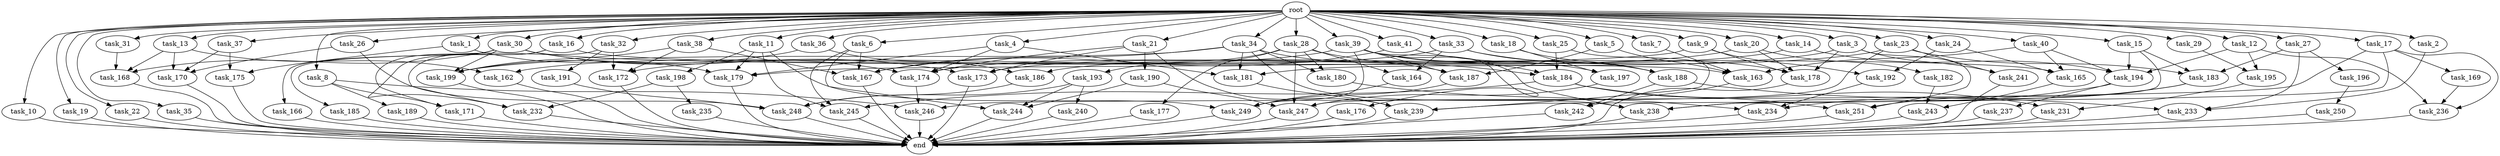 digraph G {
  root [size="0.000000"];
  task_1 [size="1.024000"];
  task_2 [size="1.024000"];
  task_3 [size="1.024000"];
  task_4 [size="1.024000"];
  task_5 [size="1.024000"];
  task_6 [size="1.024000"];
  task_7 [size="1.024000"];
  task_8 [size="1.024000"];
  task_9 [size="1.024000"];
  task_10 [size="1.024000"];
  task_11 [size="1.024000"];
  task_12 [size="1.024000"];
  task_13 [size="1.024000"];
  task_14 [size="1.024000"];
  task_15 [size="1.024000"];
  task_16 [size="1.024000"];
  task_17 [size="1.024000"];
  task_18 [size="1.024000"];
  task_19 [size="1.024000"];
  task_20 [size="1.024000"];
  task_21 [size="1.024000"];
  task_22 [size="1.024000"];
  task_23 [size="1.024000"];
  task_24 [size="1.024000"];
  task_25 [size="1.024000"];
  task_26 [size="1.024000"];
  task_27 [size="1.024000"];
  task_28 [size="1.024000"];
  task_29 [size="1.024000"];
  task_30 [size="1.024000"];
  task_31 [size="1.024000"];
  task_32 [size="1.024000"];
  task_33 [size="1.024000"];
  task_34 [size="1.024000"];
  task_35 [size="1.024000"];
  task_36 [size="1.024000"];
  task_37 [size="1.024000"];
  task_38 [size="1.024000"];
  task_39 [size="1.024000"];
  task_40 [size="1.024000"];
  task_41 [size="1.024000"];
  task_162 [size="352187318.272000"];
  task_163 [size="1151051235.328000"];
  task_164 [size="841813590.016000"];
  task_165 [size="635655159.808000"];
  task_166 [size="214748364.800000"];
  task_167 [size="2654289788.928000"];
  task_168 [size="506806140.928000"];
  task_169 [size="214748364.800000"];
  task_170 [size="944892805.120000"];
  task_171 [size="687194767.360000"];
  task_172 [size="1829656068.096000"];
  task_173 [size="283467841.536000"];
  task_174 [size="876173328.384000"];
  task_175 [size="171798691.840000"];
  task_176 [size="137438953.472000"];
  task_177 [size="420906795.008000"];
  task_178 [size="1743756722.176000"];
  task_179 [size="944892805.120000"];
  task_180 [size="1116691496.960000"];
  task_181 [size="850403524.608000"];
  task_182 [size="549755813.888000"];
  task_183 [size="1408749273.088000"];
  task_184 [size="592705486.848000"];
  task_185 [size="214748364.800000"];
  task_186 [size="627065225.216000"];
  task_187 [size="1142461300.736000"];
  task_188 [size="1666447310.848000"];
  task_189 [size="549755813.888000"];
  task_190 [size="34359738.368000"];
  task_191 [size="858993459.200000"];
  task_192 [size="1116691496.960000"];
  task_193 [size="420906795.008000"];
  task_194 [size="1279900254.208000"];
  task_195 [size="1717986918.400000"];
  task_196 [size="549755813.888000"];
  task_197 [size="833223655.424000"];
  task_198 [size="34359738.368000"];
  task_199 [size="1537598291.968000"];
  task_231 [size="1005022347.264000"];
  task_232 [size="1855425871.872000"];
  task_233 [size="2104533975.040000"];
  task_234 [size="807453851.648000"];
  task_235 [size="858993459.200000"];
  task_236 [size="1211180777.472000"];
  task_237 [size="34359738.368000"];
  task_238 [size="1176821039.104000"];
  task_239 [size="360777252.864000"];
  task_240 [size="214748364.800000"];
  task_241 [size="627065225.216000"];
  task_242 [size="893353197.568000"];
  task_243 [size="1099511627.776000"];
  task_244 [size="1108101562.368000"];
  task_245 [size="1202590842.880000"];
  task_246 [size="1623497637.888000"];
  task_247 [size="1082331758.592000"];
  task_248 [size="1468878815.232000"];
  task_249 [size="1030792151.040000"];
  task_250 [size="309237645.312000"];
  task_251 [size="420906795.008000"];
  end [size="0.000000"];

  root -> task_1 [size="1.000000"];
  root -> task_2 [size="1.000000"];
  root -> task_3 [size="1.000000"];
  root -> task_4 [size="1.000000"];
  root -> task_5 [size="1.000000"];
  root -> task_6 [size="1.000000"];
  root -> task_7 [size="1.000000"];
  root -> task_8 [size="1.000000"];
  root -> task_9 [size="1.000000"];
  root -> task_10 [size="1.000000"];
  root -> task_11 [size="1.000000"];
  root -> task_12 [size="1.000000"];
  root -> task_13 [size="1.000000"];
  root -> task_14 [size="1.000000"];
  root -> task_15 [size="1.000000"];
  root -> task_16 [size="1.000000"];
  root -> task_17 [size="1.000000"];
  root -> task_18 [size="1.000000"];
  root -> task_19 [size="1.000000"];
  root -> task_20 [size="1.000000"];
  root -> task_21 [size="1.000000"];
  root -> task_22 [size="1.000000"];
  root -> task_23 [size="1.000000"];
  root -> task_24 [size="1.000000"];
  root -> task_25 [size="1.000000"];
  root -> task_26 [size="1.000000"];
  root -> task_27 [size="1.000000"];
  root -> task_28 [size="1.000000"];
  root -> task_29 [size="1.000000"];
  root -> task_30 [size="1.000000"];
  root -> task_31 [size="1.000000"];
  root -> task_32 [size="1.000000"];
  root -> task_33 [size="1.000000"];
  root -> task_34 [size="1.000000"];
  root -> task_35 [size="1.000000"];
  root -> task_36 [size="1.000000"];
  root -> task_37 [size="1.000000"];
  root -> task_38 [size="1.000000"];
  root -> task_39 [size="1.000000"];
  root -> task_40 [size="1.000000"];
  root -> task_41 [size="1.000000"];
  task_1 -> task_175 [size="134217728.000000"];
  task_1 -> task_179 [size="134217728.000000"];
  task_2 -> task_233 [size="679477248.000000"];
  task_3 -> task_178 [size="75497472.000000"];
  task_3 -> task_181 [size="75497472.000000"];
  task_3 -> task_241 [size="75497472.000000"];
  task_3 -> task_251 [size="75497472.000000"];
  task_4 -> task_174 [size="75497472.000000"];
  task_4 -> task_179 [size="75497472.000000"];
  task_4 -> task_181 [size="75497472.000000"];
  task_5 -> task_163 [size="301989888.000000"];
  task_5 -> task_187 [size="301989888.000000"];
  task_6 -> task_167 [size="838860800.000000"];
  task_6 -> task_244 [size="838860800.000000"];
  task_6 -> task_245 [size="838860800.000000"];
  task_7 -> task_163 [size="536870912.000000"];
  task_8 -> task_171 [size="536870912.000000"];
  task_8 -> task_189 [size="536870912.000000"];
  task_8 -> task_246 [size="536870912.000000"];
  task_9 -> task_178 [size="679477248.000000"];
  task_9 -> task_179 [size="679477248.000000"];
  task_9 -> task_192 [size="679477248.000000"];
  task_10 -> end [size="1.000000"];
  task_11 -> task_179 [size="33554432.000000"];
  task_11 -> task_198 [size="33554432.000000"];
  task_11 -> task_245 [size="33554432.000000"];
  task_11 -> task_249 [size="33554432.000000"];
  task_12 -> task_194 [size="838860800.000000"];
  task_12 -> task_195 [size="838860800.000000"];
  task_12 -> task_236 [size="838860800.000000"];
  task_13 -> task_162 [size="209715200.000000"];
  task_13 -> task_168 [size="209715200.000000"];
  task_13 -> task_170 [size="209715200.000000"];
  task_14 -> task_173 [size="33554432.000000"];
  task_14 -> task_194 [size="33554432.000000"];
  task_15 -> task_183 [size="301989888.000000"];
  task_15 -> task_194 [size="301989888.000000"];
  task_15 -> task_238 [size="301989888.000000"];
  task_16 -> task_165 [size="134217728.000000"];
  task_16 -> task_171 [size="134217728.000000"];
  task_16 -> task_232 [size="134217728.000000"];
  task_17 -> task_169 [size="209715200.000000"];
  task_17 -> task_236 [size="209715200.000000"];
  task_17 -> task_239 [size="209715200.000000"];
  task_17 -> task_246 [size="209715200.000000"];
  task_18 -> task_188 [size="679477248.000000"];
  task_18 -> task_197 [size="679477248.000000"];
  task_19 -> end [size="1.000000"];
  task_20 -> task_174 [size="536870912.000000"];
  task_20 -> task_178 [size="536870912.000000"];
  task_20 -> task_182 [size="536870912.000000"];
  task_21 -> task_173 [size="33554432.000000"];
  task_21 -> task_174 [size="33554432.000000"];
  task_21 -> task_190 [size="33554432.000000"];
  task_21 -> task_239 [size="33554432.000000"];
  task_22 -> end [size="1.000000"];
  task_23 -> task_183 [size="536870912.000000"];
  task_23 -> task_186 [size="536870912.000000"];
  task_23 -> task_241 [size="536870912.000000"];
  task_23 -> task_247 [size="536870912.000000"];
  task_24 -> task_165 [size="411041792.000000"];
  task_24 -> task_192 [size="411041792.000000"];
  task_25 -> task_184 [size="33554432.000000"];
  task_25 -> task_239 [size="33554432.000000"];
  task_26 -> task_170 [size="679477248.000000"];
  task_26 -> task_248 [size="679477248.000000"];
  task_27 -> task_183 [size="536870912.000000"];
  task_27 -> task_196 [size="536870912.000000"];
  task_27 -> task_233 [size="536870912.000000"];
  task_28 -> task_164 [size="411041792.000000"];
  task_28 -> task_177 [size="411041792.000000"];
  task_28 -> task_180 [size="411041792.000000"];
  task_28 -> task_184 [size="411041792.000000"];
  task_28 -> task_193 [size="411041792.000000"];
  task_28 -> task_247 [size="411041792.000000"];
  task_29 -> task_195 [size="838860800.000000"];
  task_30 -> task_163 [size="209715200.000000"];
  task_30 -> task_166 [size="209715200.000000"];
  task_30 -> task_168 [size="209715200.000000"];
  task_30 -> task_173 [size="209715200.000000"];
  task_30 -> task_174 [size="209715200.000000"];
  task_30 -> task_185 [size="209715200.000000"];
  task_30 -> task_199 [size="209715200.000000"];
  task_31 -> task_168 [size="75497472.000000"];
  task_32 -> task_172 [size="838860800.000000"];
  task_32 -> task_191 [size="838860800.000000"];
  task_32 -> task_232 [size="838860800.000000"];
  task_33 -> task_164 [size="411041792.000000"];
  task_33 -> task_172 [size="411041792.000000"];
  task_33 -> task_178 [size="411041792.000000"];
  task_33 -> task_188 [size="411041792.000000"];
  task_34 -> task_167 [size="679477248.000000"];
  task_34 -> task_180 [size="679477248.000000"];
  task_34 -> task_181 [size="679477248.000000"];
  task_34 -> task_187 [size="679477248.000000"];
  task_34 -> task_199 [size="679477248.000000"];
  task_34 -> task_238 [size="679477248.000000"];
  task_35 -> end [size="1.000000"];
  task_36 -> task_186 [size="75497472.000000"];
  task_36 -> task_199 [size="75497472.000000"];
  task_37 -> task_170 [size="33554432.000000"];
  task_37 -> task_175 [size="33554432.000000"];
  task_38 -> task_167 [size="536870912.000000"];
  task_38 -> task_172 [size="536870912.000000"];
  task_38 -> task_199 [size="536870912.000000"];
  task_39 -> task_162 [size="134217728.000000"];
  task_39 -> task_176 [size="134217728.000000"];
  task_39 -> task_184 [size="134217728.000000"];
  task_39 -> task_187 [size="134217728.000000"];
  task_39 -> task_197 [size="134217728.000000"];
  task_39 -> task_238 [size="134217728.000000"];
  task_39 -> task_249 [size="134217728.000000"];
  task_40 -> task_163 [size="75497472.000000"];
  task_40 -> task_165 [size="75497472.000000"];
  task_40 -> task_194 [size="75497472.000000"];
  task_41 -> task_167 [size="536870912.000000"];
  task_41 -> task_188 [size="536870912.000000"];
  task_162 -> end [size="1.000000"];
  task_163 -> task_242 [size="33554432.000000"];
  task_164 -> task_249 [size="536870912.000000"];
  task_165 -> task_243 [size="536870912.000000"];
  task_166 -> end [size="1.000000"];
  task_167 -> end [size="1.000000"];
  task_168 -> end [size="1.000000"];
  task_169 -> task_236 [size="134217728.000000"];
  task_170 -> end [size="1.000000"];
  task_171 -> end [size="1.000000"];
  task_172 -> end [size="1.000000"];
  task_173 -> end [size="1.000000"];
  task_174 -> task_246 [size="838860800.000000"];
  task_175 -> end [size="1.000000"];
  task_176 -> end [size="1.000000"];
  task_177 -> end [size="1.000000"];
  task_178 -> end [size="1.000000"];
  task_179 -> end [size="1.000000"];
  task_180 -> task_234 [size="679477248.000000"];
  task_181 -> task_239 [size="75497472.000000"];
  task_182 -> task_243 [size="536870912.000000"];
  task_183 -> task_234 [size="33554432.000000"];
  task_183 -> task_251 [size="33554432.000000"];
  task_184 -> task_231 [size="301989888.000000"];
  task_184 -> task_245 [size="301989888.000000"];
  task_184 -> task_251 [size="301989888.000000"];
  task_185 -> end [size="1.000000"];
  task_186 -> task_248 [size="134217728.000000"];
  task_187 -> task_249 [size="301989888.000000"];
  task_188 -> task_233 [size="838860800.000000"];
  task_188 -> task_242 [size="838860800.000000"];
  task_189 -> end [size="1.000000"];
  task_190 -> task_244 [size="33554432.000000"];
  task_190 -> task_247 [size="33554432.000000"];
  task_191 -> task_248 [size="411041792.000000"];
  task_192 -> task_234 [size="75497472.000000"];
  task_193 -> task_240 [size="209715200.000000"];
  task_193 -> task_244 [size="209715200.000000"];
  task_193 -> task_248 [size="209715200.000000"];
  task_194 -> task_237 [size="33554432.000000"];
  task_194 -> task_238 [size="33554432.000000"];
  task_195 -> task_231 [size="679477248.000000"];
  task_196 -> task_250 [size="301989888.000000"];
  task_197 -> task_247 [size="75497472.000000"];
  task_198 -> task_232 [size="838860800.000000"];
  task_198 -> task_235 [size="838860800.000000"];
  task_199 -> end [size="1.000000"];
  task_231 -> end [size="1.000000"];
  task_232 -> end [size="1.000000"];
  task_233 -> end [size="1.000000"];
  task_234 -> end [size="1.000000"];
  task_235 -> end [size="1.000000"];
  task_236 -> end [size="1.000000"];
  task_237 -> end [size="1.000000"];
  task_238 -> end [size="1.000000"];
  task_239 -> end [size="1.000000"];
  task_240 -> end [size="1.000000"];
  task_241 -> end [size="1.000000"];
  task_242 -> end [size="1.000000"];
  task_243 -> end [size="1.000000"];
  task_244 -> end [size="1.000000"];
  task_245 -> end [size="1.000000"];
  task_246 -> end [size="1.000000"];
  task_247 -> end [size="1.000000"];
  task_248 -> end [size="1.000000"];
  task_249 -> end [size="1.000000"];
  task_250 -> end [size="1.000000"];
  task_251 -> end [size="1.000000"];
}
